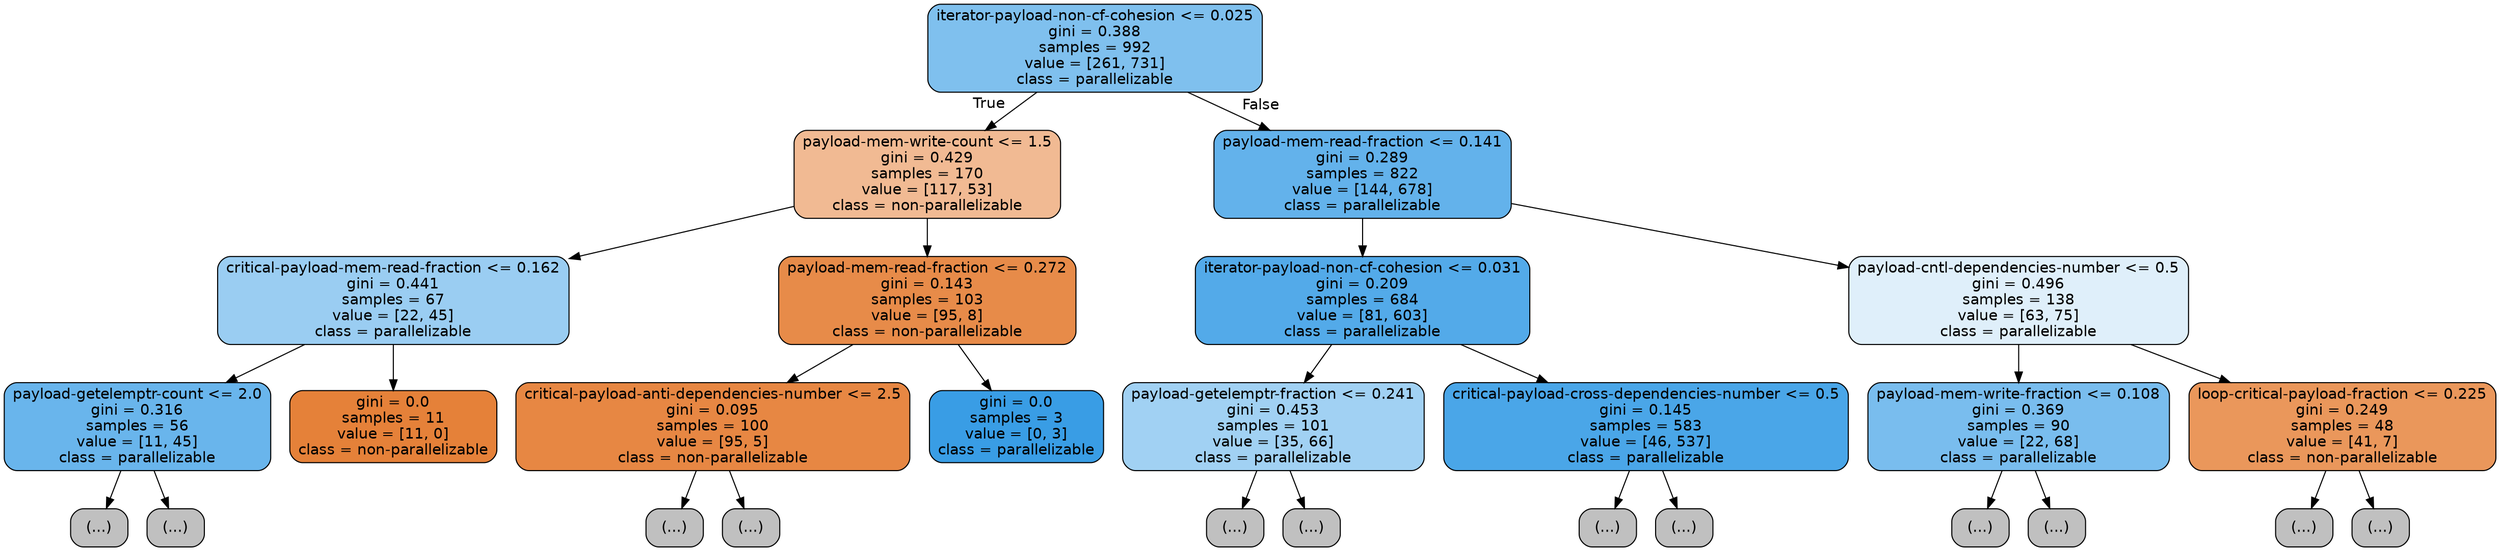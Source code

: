 digraph Tree {
node [shape=box, style="filled, rounded", color="black", fontname=helvetica] ;
edge [fontname=helvetica] ;
0 [label="iterator-payload-non-cf-cohesion <= 0.025\ngini = 0.388\nsamples = 992\nvalue = [261, 731]\nclass = parallelizable", fillcolor="#399de5a4"] ;
1 [label="payload-mem-write-count <= 1.5\ngini = 0.429\nsamples = 170\nvalue = [117, 53]\nclass = non-parallelizable", fillcolor="#e581398b"] ;
0 -> 1 [labeldistance=2.5, labelangle=45, headlabel="True"] ;
2 [label="critical-payload-mem-read-fraction <= 0.162\ngini = 0.441\nsamples = 67\nvalue = [22, 45]\nclass = parallelizable", fillcolor="#399de582"] ;
1 -> 2 ;
3 [label="payload-getelemptr-count <= 2.0\ngini = 0.316\nsamples = 56\nvalue = [11, 45]\nclass = parallelizable", fillcolor="#399de5c1"] ;
2 -> 3 ;
4 [label="(...)", fillcolor="#C0C0C0"] ;
3 -> 4 ;
5 [label="(...)", fillcolor="#C0C0C0"] ;
3 -> 5 ;
16 [label="gini = 0.0\nsamples = 11\nvalue = [11, 0]\nclass = non-parallelizable", fillcolor="#e58139ff"] ;
2 -> 16 ;
17 [label="payload-mem-read-fraction <= 0.272\ngini = 0.143\nsamples = 103\nvalue = [95, 8]\nclass = non-parallelizable", fillcolor="#e58139ea"] ;
1 -> 17 ;
18 [label="critical-payload-anti-dependencies-number <= 2.5\ngini = 0.095\nsamples = 100\nvalue = [95, 5]\nclass = non-parallelizable", fillcolor="#e58139f2"] ;
17 -> 18 ;
19 [label="(...)", fillcolor="#C0C0C0"] ;
18 -> 19 ;
30 [label="(...)", fillcolor="#C0C0C0"] ;
18 -> 30 ;
31 [label="gini = 0.0\nsamples = 3\nvalue = [0, 3]\nclass = parallelizable", fillcolor="#399de5ff"] ;
17 -> 31 ;
32 [label="payload-mem-read-fraction <= 0.141\ngini = 0.289\nsamples = 822\nvalue = [144, 678]\nclass = parallelizable", fillcolor="#399de5c9"] ;
0 -> 32 [labeldistance=2.5, labelangle=-45, headlabel="False"] ;
33 [label="iterator-payload-non-cf-cohesion <= 0.031\ngini = 0.209\nsamples = 684\nvalue = [81, 603]\nclass = parallelizable", fillcolor="#399de5dd"] ;
32 -> 33 ;
34 [label="payload-getelemptr-fraction <= 0.241\ngini = 0.453\nsamples = 101\nvalue = [35, 66]\nclass = parallelizable", fillcolor="#399de578"] ;
33 -> 34 ;
35 [label="(...)", fillcolor="#C0C0C0"] ;
34 -> 35 ;
40 [label="(...)", fillcolor="#C0C0C0"] ;
34 -> 40 ;
55 [label="critical-payload-cross-dependencies-number <= 0.5\ngini = 0.145\nsamples = 583\nvalue = [46, 537]\nclass = parallelizable", fillcolor="#399de5e9"] ;
33 -> 55 ;
56 [label="(...)", fillcolor="#C0C0C0"] ;
55 -> 56 ;
123 [label="(...)", fillcolor="#C0C0C0"] ;
55 -> 123 ;
126 [label="payload-cntl-dependencies-number <= 0.5\ngini = 0.496\nsamples = 138\nvalue = [63, 75]\nclass = parallelizable", fillcolor="#399de529"] ;
32 -> 126 ;
127 [label="payload-mem-write-fraction <= 0.108\ngini = 0.369\nsamples = 90\nvalue = [22, 68]\nclass = parallelizable", fillcolor="#399de5ac"] ;
126 -> 127 ;
128 [label="(...)", fillcolor="#C0C0C0"] ;
127 -> 128 ;
155 [label="(...)", fillcolor="#C0C0C0"] ;
127 -> 155 ;
156 [label="loop-critical-payload-fraction <= 0.225\ngini = 0.249\nsamples = 48\nvalue = [41, 7]\nclass = non-parallelizable", fillcolor="#e58139d3"] ;
126 -> 156 ;
157 [label="(...)", fillcolor="#C0C0C0"] ;
156 -> 157 ;
160 [label="(...)", fillcolor="#C0C0C0"] ;
156 -> 160 ;
}